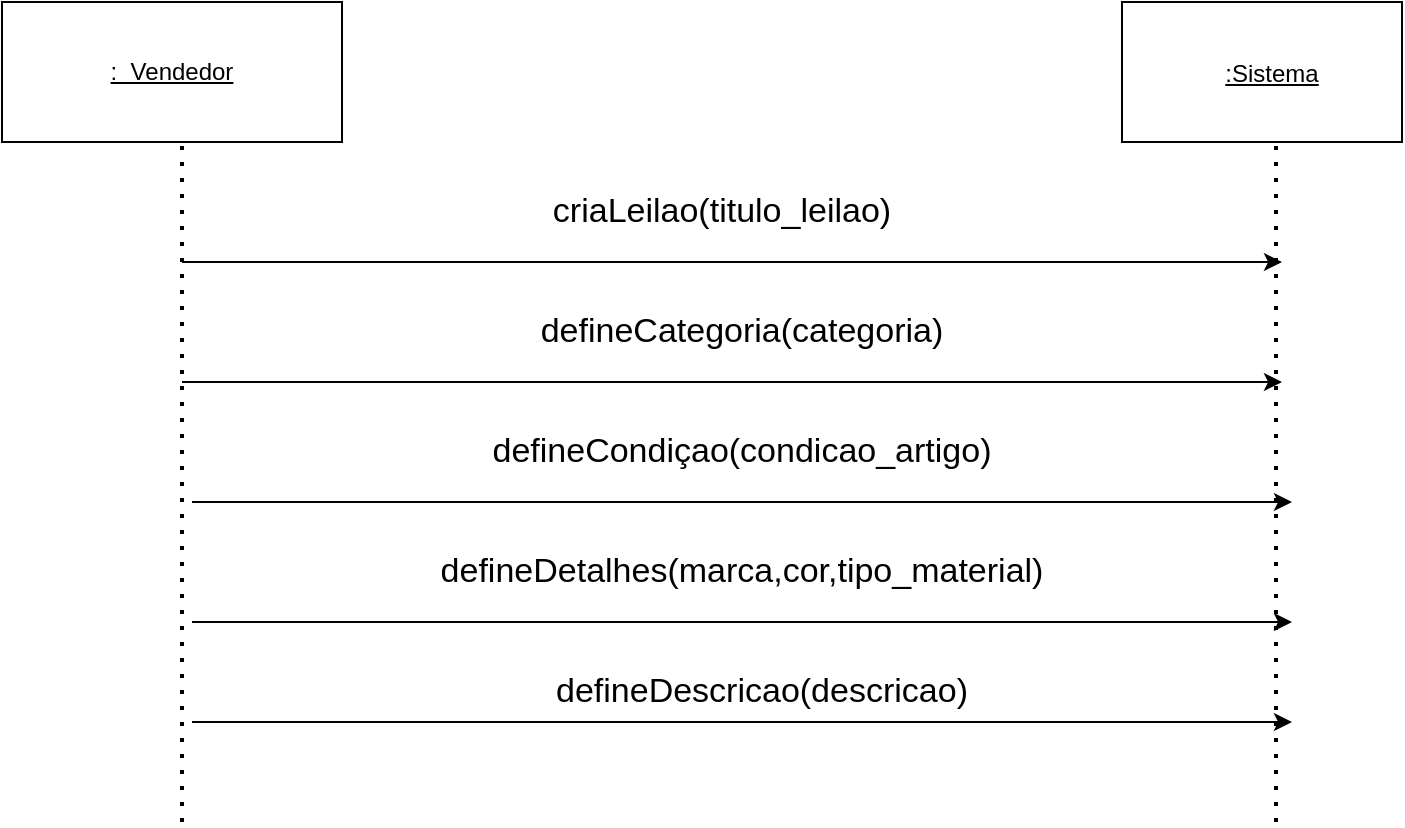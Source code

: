 <mxfile version="18.1.3" type="device"><diagram id="MDY0ofcBC8iKXKXPb1I7" name="Page-1"><mxGraphModel dx="780" dy="719" grid="1" gridSize="10" guides="1" tooltips="1" connect="1" arrows="1" fold="1" page="1" pageScale="1" pageWidth="827" pageHeight="1169" math="0" shadow="0"><root><mxCell id="0"/><mxCell id="1" parent="0"/><mxCell id="nghnfUibR5FUub0JK-d--1" value="" style="rounded=0;whiteSpace=wrap;html=1;" parent="1" vertex="1"><mxGeometry x="20" y="110" width="170" height="70" as="geometry"/></mxCell><mxCell id="nghnfUibR5FUub0JK-d--2" value="" style="rounded=0;whiteSpace=wrap;html=1;" parent="1" vertex="1"><mxGeometry x="580" y="110" width="140" height="70" as="geometry"/></mxCell><mxCell id="nghnfUibR5FUub0JK-d--3" value="&lt;u&gt;:&amp;nbsp; Vendedor&lt;/u&gt;" style="text;html=1;strokeColor=none;fillColor=none;align=center;verticalAlign=middle;whiteSpace=wrap;rounded=0;" parent="1" vertex="1"><mxGeometry x="35" y="121.25" width="140" height="47.5" as="geometry"/></mxCell><mxCell id="nghnfUibR5FUub0JK-d--4" value="&lt;u&gt;:Sistema&lt;/u&gt;" style="text;html=1;strokeColor=none;fillColor=none;align=center;verticalAlign=middle;whiteSpace=wrap;rounded=0;" parent="1" vertex="1"><mxGeometry x="610" y="121.25" width="90" height="48.75" as="geometry"/></mxCell><mxCell id="nghnfUibR5FUub0JK-d--5" value="" style="endArrow=none;dashed=1;html=1;dashPattern=1 3;strokeWidth=2;rounded=0;" parent="1" edge="1"><mxGeometry width="50" height="50" relative="1" as="geometry"><mxPoint x="110" y="520" as="sourcePoint"/><mxPoint x="110" y="180" as="targetPoint"/></mxGeometry></mxCell><mxCell id="nghnfUibR5FUub0JK-d--6" value="" style="endArrow=none;dashed=1;html=1;dashPattern=1 3;strokeWidth=2;rounded=0;entryX=0.55;entryY=0.986;entryDx=0;entryDy=0;entryPerimeter=0;" parent="1" target="nghnfUibR5FUub0JK-d--2" edge="1"><mxGeometry width="50" height="50" relative="1" as="geometry"><mxPoint x="657" y="520" as="sourcePoint"/><mxPoint x="660" y="235" as="targetPoint"/></mxGeometry></mxCell><mxCell id="nghnfUibR5FUub0JK-d--7" value="" style="endArrow=classic;html=1;rounded=0;" parent="1" edge="1"><mxGeometry width="50" height="50" relative="1" as="geometry"><mxPoint x="110" y="240" as="sourcePoint"/><mxPoint x="660" y="240" as="targetPoint"/></mxGeometry></mxCell><mxCell id="nghnfUibR5FUub0JK-d--8" value="" style="endArrow=classic;html=1;rounded=0;" parent="1" edge="1"><mxGeometry width="50" height="50" relative="1" as="geometry"><mxPoint x="110" y="300" as="sourcePoint"/><mxPoint x="660" y="300" as="targetPoint"/></mxGeometry></mxCell><mxCell id="nghnfUibR5FUub0JK-d--9" value="" style="endArrow=classic;html=1;rounded=0;" parent="1" edge="1"><mxGeometry width="50" height="50" relative="1" as="geometry"><mxPoint x="115" y="360" as="sourcePoint"/><mxPoint x="665" y="360" as="targetPoint"/></mxGeometry></mxCell><mxCell id="nghnfUibR5FUub0JK-d--10" value="" style="endArrow=classic;html=1;rounded=0;" parent="1" edge="1"><mxGeometry width="50" height="50" relative="1" as="geometry"><mxPoint x="115" y="420" as="sourcePoint"/><mxPoint x="665" y="420" as="targetPoint"/></mxGeometry></mxCell><mxCell id="nghnfUibR5FUub0JK-d--12" value="&lt;font style=&quot;font-size: 17px;&quot;&gt;criaLeilao(titulo_leilao)&lt;/font&gt;" style="text;html=1;strokeColor=none;fillColor=none;align=center;verticalAlign=middle;whiteSpace=wrap;rounded=0;" parent="1" vertex="1"><mxGeometry x="250" y="200" width="260" height="30" as="geometry"/></mxCell><mxCell id="nghnfUibR5FUub0JK-d--16" value="&lt;font style=&quot;font-size: 17px;&quot;&gt;defineCategoria(categoria)&lt;/font&gt;" style="text;html=1;strokeColor=none;fillColor=none;align=center;verticalAlign=middle;whiteSpace=wrap;rounded=0;" parent="1" vertex="1"><mxGeometry x="260" y="260" width="260" height="30" as="geometry"/></mxCell><mxCell id="nghnfUibR5FUub0JK-d--17" value="&lt;font style=&quot;font-size: 17px;&quot;&gt;defineCondiçao(condicao_artigo)&lt;/font&gt;" style="text;html=1;strokeColor=none;fillColor=none;align=center;verticalAlign=middle;whiteSpace=wrap;rounded=0;" parent="1" vertex="1"><mxGeometry x="260" y="320" width="260" height="30" as="geometry"/></mxCell><mxCell id="nghnfUibR5FUub0JK-d--18" value="&lt;font style=&quot;font-size: 17px;&quot;&gt;defineDetalhes(marca,cor,tipo_material)&lt;/font&gt;" style="text;html=1;strokeColor=none;fillColor=none;align=center;verticalAlign=middle;whiteSpace=wrap;rounded=0;" parent="1" vertex="1"><mxGeometry x="260" y="380" width="260" height="30" as="geometry"/></mxCell><mxCell id="nghnfUibR5FUub0JK-d--19" value="" style="endArrow=classic;html=1;rounded=0;" parent="1" edge="1"><mxGeometry width="50" height="50" relative="1" as="geometry"><mxPoint x="115" y="470" as="sourcePoint"/><mxPoint x="665" y="470" as="targetPoint"/></mxGeometry></mxCell><mxCell id="nghnfUibR5FUub0JK-d--20" value="&lt;font style=&quot;font-size: 17px;&quot;&gt;defineDescricao(descricao)&lt;/font&gt;" style="text;html=1;strokeColor=none;fillColor=none;align=center;verticalAlign=middle;whiteSpace=wrap;rounded=0;" parent="1" vertex="1"><mxGeometry x="270" y="440" width="260" height="30" as="geometry"/></mxCell></root></mxGraphModel></diagram></mxfile>